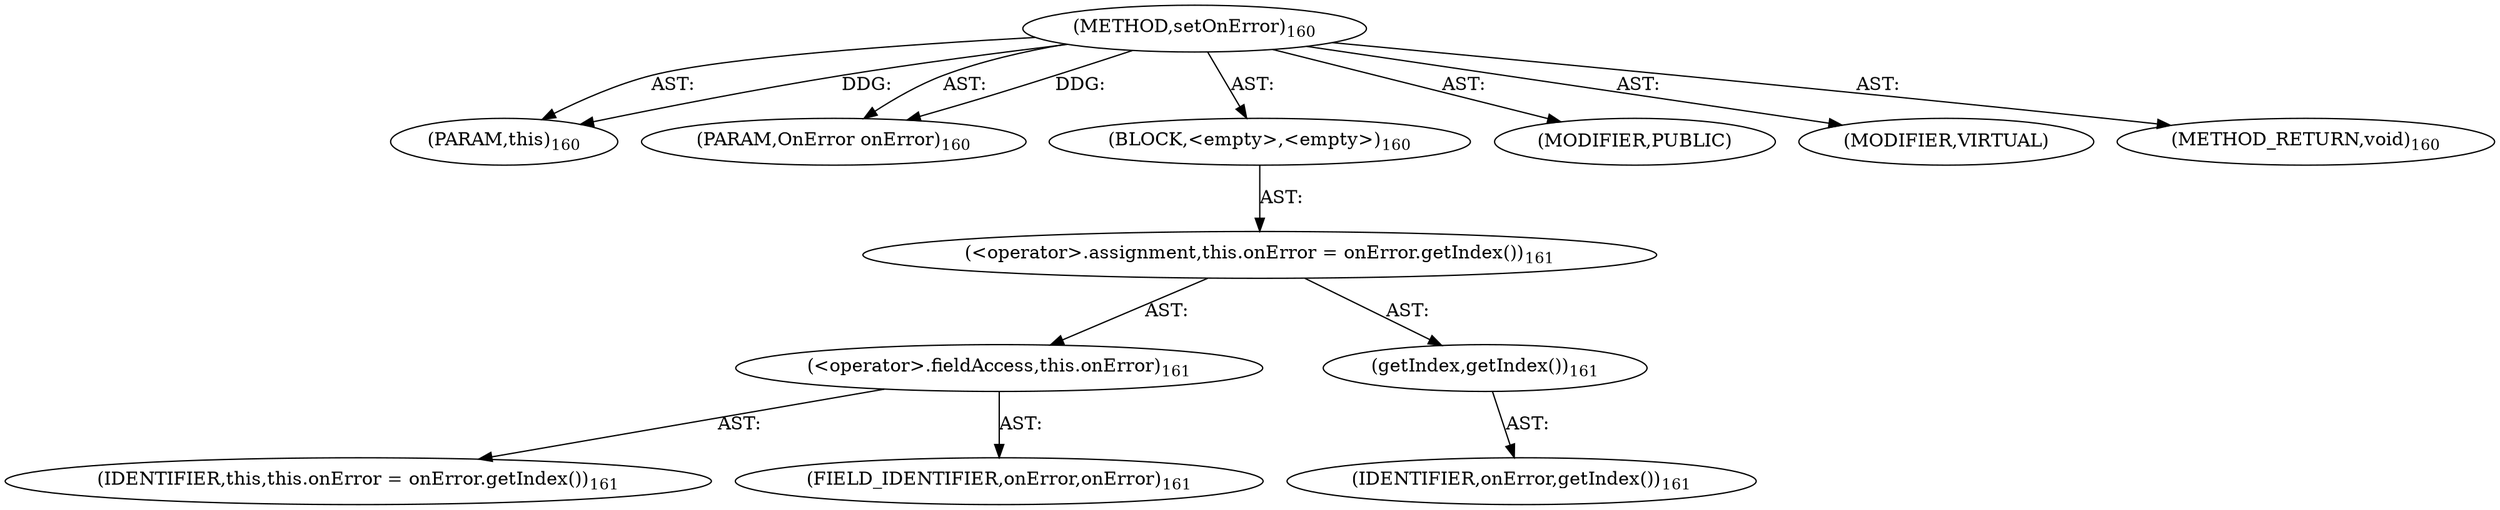 digraph "setOnError" {  
"111669149703" [label = <(METHOD,setOnError)<SUB>160</SUB>> ]
"115964116994" [label = <(PARAM,this)<SUB>160</SUB>> ]
"115964117018" [label = <(PARAM,OnError onError)<SUB>160</SUB>> ]
"25769803783" [label = <(BLOCK,&lt;empty&gt;,&lt;empty&gt;)<SUB>160</SUB>> ]
"30064771087" [label = <(&lt;operator&gt;.assignment,this.onError = onError.getIndex())<SUB>161</SUB>> ]
"30064771088" [label = <(&lt;operator&gt;.fieldAccess,this.onError)<SUB>161</SUB>> ]
"68719476738" [label = <(IDENTIFIER,this,this.onError = onError.getIndex())<SUB>161</SUB>> ]
"55834574853" [label = <(FIELD_IDENTIFIER,onError,onError)<SUB>161</SUB>> ]
"30064771089" [label = <(getIndex,getIndex())<SUB>161</SUB>> ]
"68719476793" [label = <(IDENTIFIER,onError,getIndex())<SUB>161</SUB>> ]
"133143986211" [label = <(MODIFIER,PUBLIC)> ]
"133143986212" [label = <(MODIFIER,VIRTUAL)> ]
"128849018887" [label = <(METHOD_RETURN,void)<SUB>160</SUB>> ]
  "111669149703" -> "115964116994"  [ label = "AST: "] 
  "111669149703" -> "115964117018"  [ label = "AST: "] 
  "111669149703" -> "25769803783"  [ label = "AST: "] 
  "111669149703" -> "133143986211"  [ label = "AST: "] 
  "111669149703" -> "133143986212"  [ label = "AST: "] 
  "111669149703" -> "128849018887"  [ label = "AST: "] 
  "25769803783" -> "30064771087"  [ label = "AST: "] 
  "30064771087" -> "30064771088"  [ label = "AST: "] 
  "30064771087" -> "30064771089"  [ label = "AST: "] 
  "30064771088" -> "68719476738"  [ label = "AST: "] 
  "30064771088" -> "55834574853"  [ label = "AST: "] 
  "30064771089" -> "68719476793"  [ label = "AST: "] 
  "111669149703" -> "115964116994"  [ label = "DDG: "] 
  "111669149703" -> "115964117018"  [ label = "DDG: "] 
}
